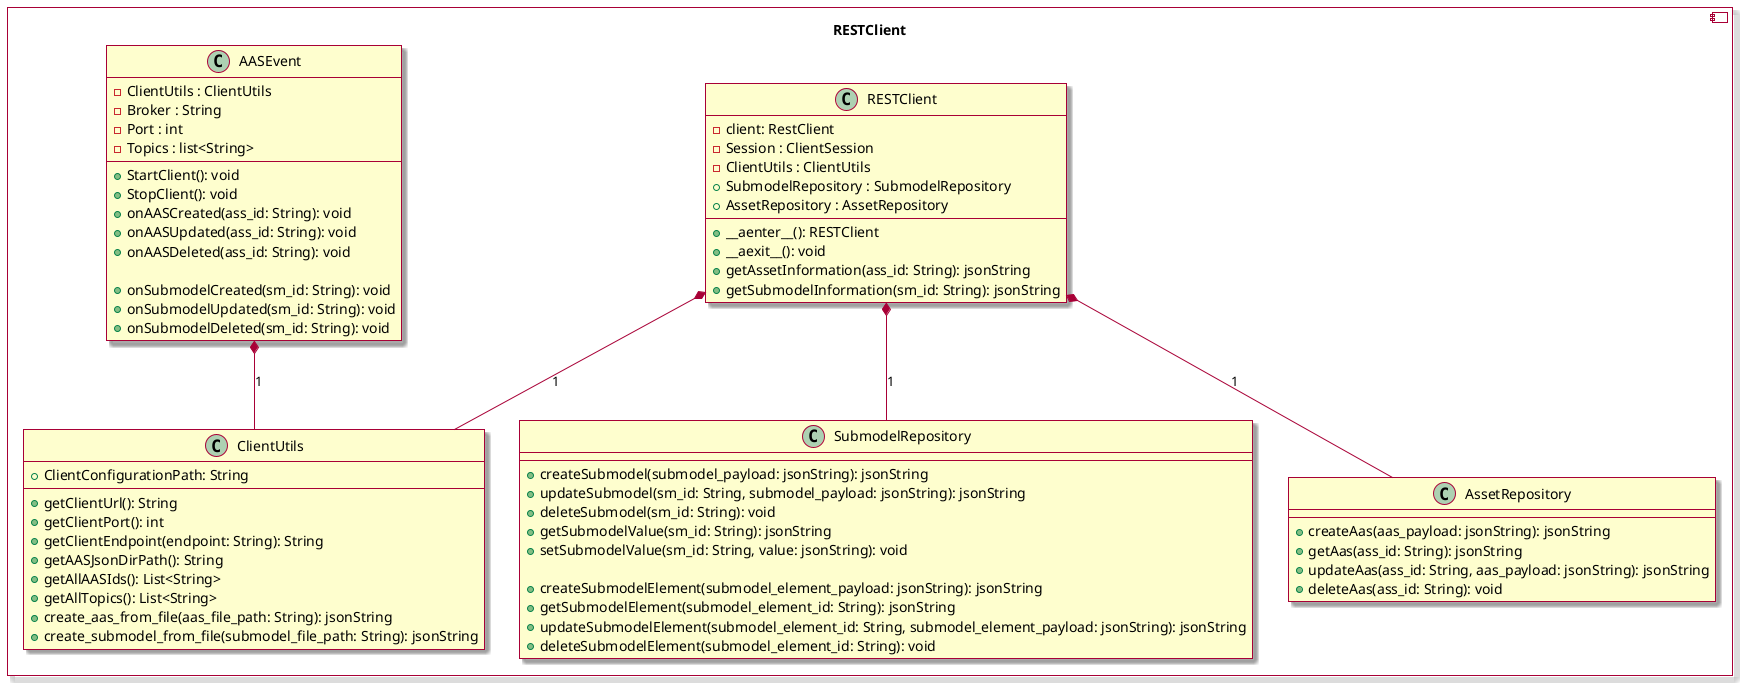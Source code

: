 @startuml

skin rose 

allowmixing
 component "RESTClient" as RESTClient {

    class "AssetRepository" as AssetRepository {
      + createAas(aas_payload: jsonString): jsonString
      + getAas(ass_id: String): jsonString
      + updateAas(ass_id: String, aas_payload: jsonString): jsonString
      + deleteAas(ass_id: String): void
    }
    class "SubmodelRepository" as SubmodelRepository {
      + createSubmodel(submodel_payload: jsonString): jsonString
      + updateSubmodel(sm_id: String, submodel_payload: jsonString): jsonString
      + deleteSubmodel(sm_id: String): void
      + getSubmodelValue(sm_id: String): jsonString
      + setSubmodelValue(sm_id: String, value: jsonString): void

      + createSubmodelElement(submodel_element_payload: jsonString): jsonString
      + getSubmodelElement(submodel_element_id: String): jsonString
      + updateSubmodelElement(submodel_element_id: String, submodel_element_payload: jsonString): jsonString
      + deleteSubmodelElement(submodel_element_id: String): void
    }
    class "RESTClient" as RESTClientClass {
      - client: RestClient
      - Session : ClientSession
      - ClientUtils : ClientUtils
      + SubmodelRepository : SubmodelRepository
      + AssetRepository : AssetRepository

      + __aenter__(): RESTClient
      + __aexit__(): void
      + getAssetInformation(ass_id: String): jsonString
      + getSubmodelInformation(sm_id: String): jsonString
      }
      class "AASEvent" as AASEventClass {
        - ClientUtils : ClientUtils
        - Broker : String
        - Port : int
        - Topics : list<String>

        + StartClient(): void
        + StopClient(): void


        + onAASCreated(ass_id: String): void
        + onAASUpdated(ass_id: String): void
        + onAASDeleted(ass_id: String): void

        + onSubmodelCreated(sm_id: String): void
        + onSubmodelUpdated(sm_id: String): void
        + onSubmodelDeleted(sm_id: String): void
      }
      class "ClientUtils" as ClientUtilsClass {
        + ClientConfigurationPath: String
        
        + getClientUrl(): String
        + getClientPort(): int
        + getClientEndpoint(endpoint: String): String
        + getAASJsonDirPath(): String
        + getAllAASIds(): List<String>
        + getAllTopics(): List<String>
        + create_aas_from_file(aas_file_path: String): jsonString
        + create_submodel_from_file(submodel_file_path: String): jsonString

      }

      RESTClientClass *-- ClientUtilsClass : 1
      AASEventClass  *-- ClientUtilsClass : 1
      RESTClientClass *-- SubmodelRepository : 1
      RESTClientClass *-- AssetRepository : 1
  }
@enduml